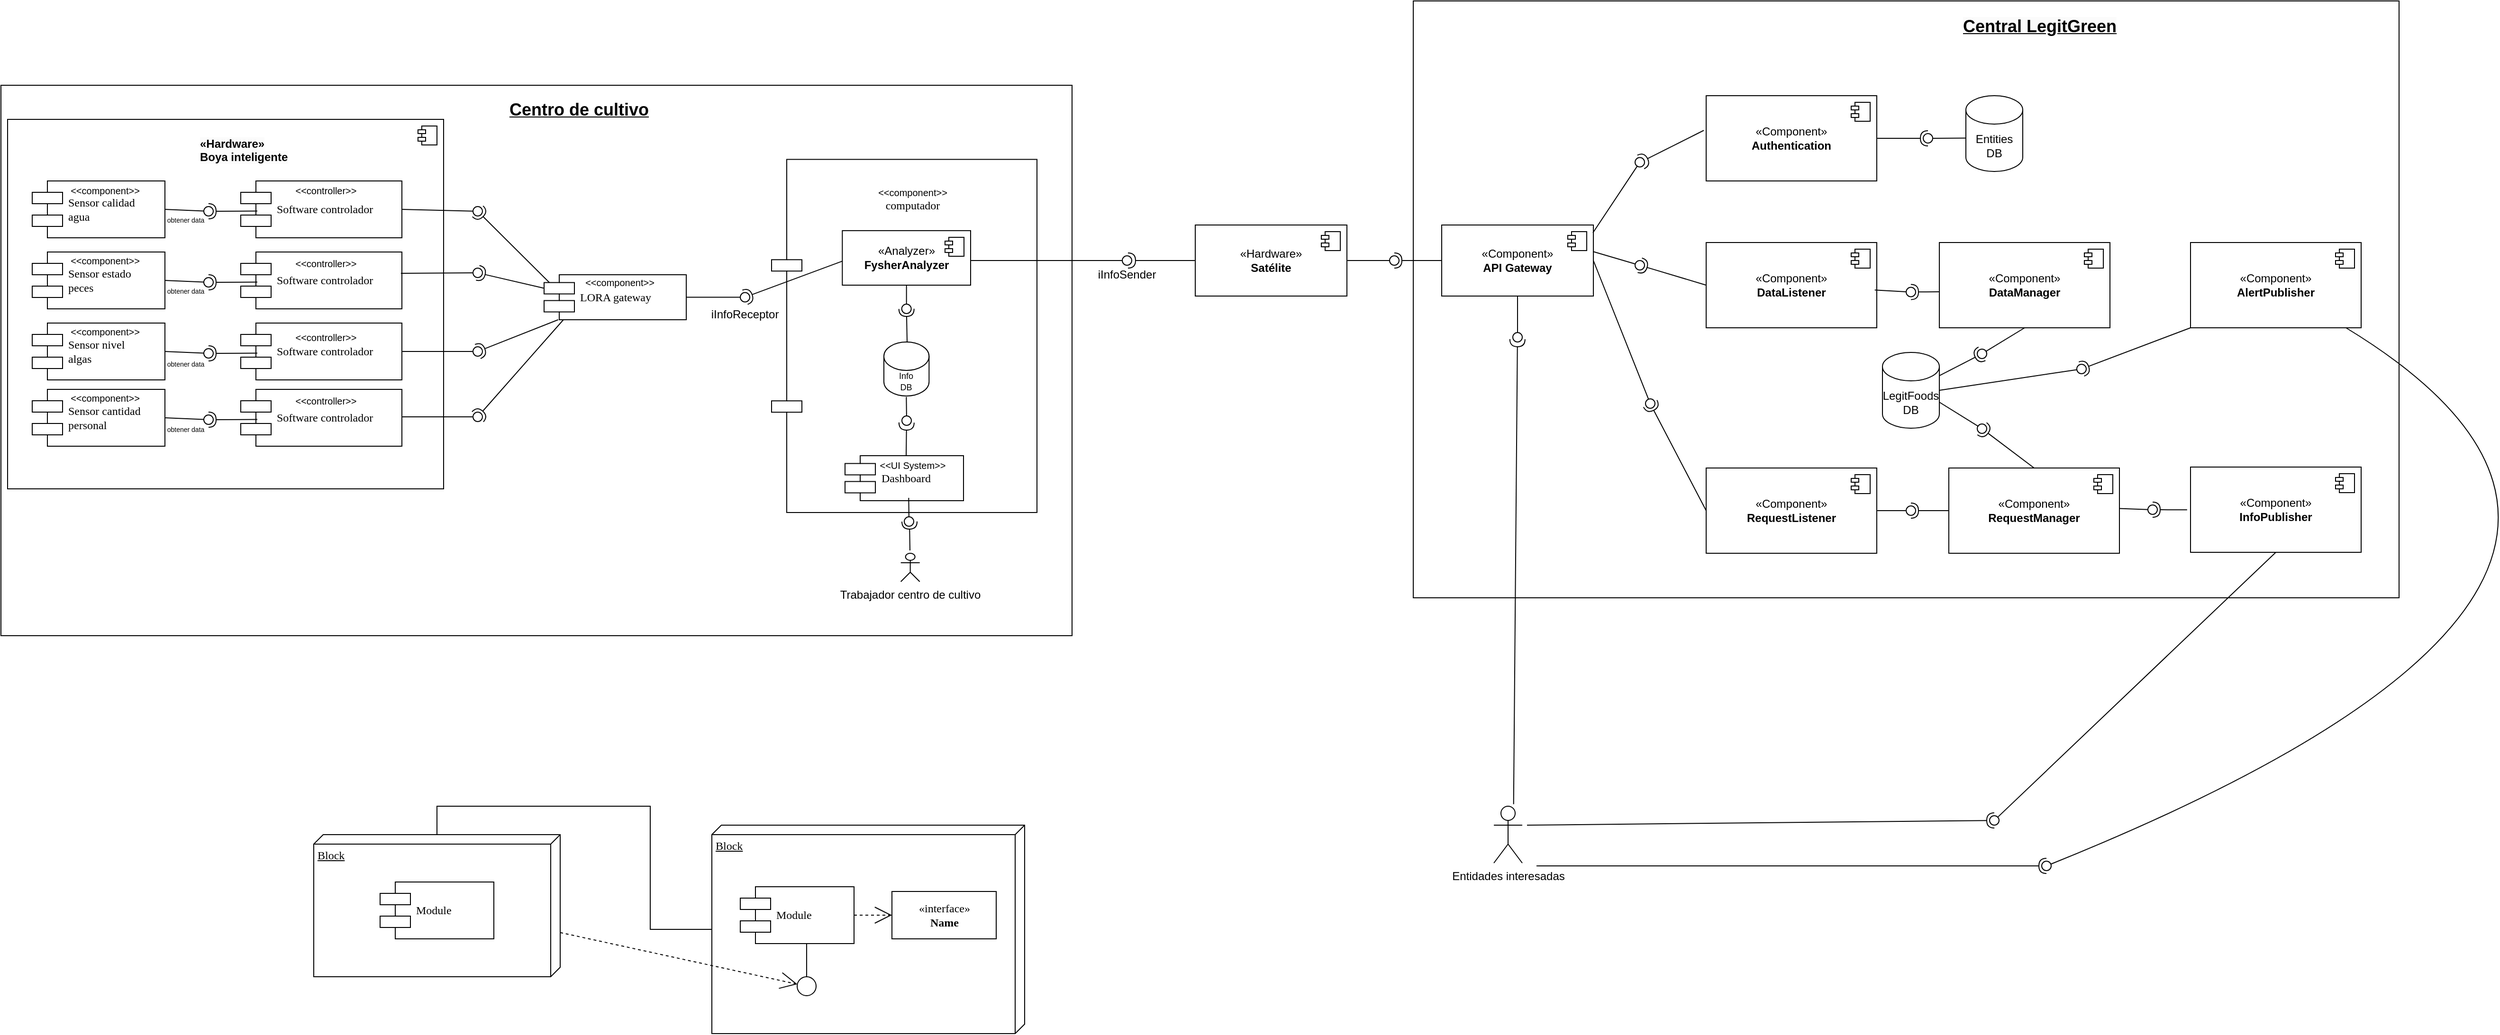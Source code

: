 <mxfile version="24.3.1" type="github">
  <diagram name="Page-1" id="5f0bae14-7c28-e335-631c-24af17079c00">
    <mxGraphModel dx="1467" dy="1643" grid="1" gridSize="10" guides="1" tooltips="1" connect="1" arrows="1" fold="1" page="1" pageScale="1" pageWidth="1100" pageHeight="850" background="none" math="0" shadow="0">
      <root>
        <mxCell id="0" />
        <mxCell id="1" parent="0" />
        <mxCell id="qqnhKsSnMTDeRwUh5UgO-137" value="" style="rounded=0;whiteSpace=wrap;html=1;fillColor=none;" vertex="1" parent="1">
          <mxGeometry x="1500" y="-90" width="1040" height="630" as="geometry" />
        </mxCell>
        <mxCell id="qqnhKsSnMTDeRwUh5UgO-116" value="" style="rounded=0;whiteSpace=wrap;html=1;fillColor=none;" vertex="1" parent="1">
          <mxGeometry x="10" y="-1" width="1130" height="581" as="geometry" />
        </mxCell>
        <mxCell id="qqnhKsSnMTDeRwUh5UgO-60" value="" style="shape=component;align=left;spacingLeft=36;rounded=0;shadow=0;comic=0;labelBackgroundColor=none;strokeWidth=1;fontFamily=Verdana;fontSize=12;html=1;movable=0;resizable=0;rotatable=0;deletable=0;editable=0;locked=1;connectable=0;" vertex="1" parent="1">
          <mxGeometry x="823" y="77.25" width="280" height="372.75" as="geometry" />
        </mxCell>
        <mxCell id="qqnhKsSnMTDeRwUh5UgO-30" value="&lt;p style=&quot;line-height: 100%;&quot;&gt;&lt;br&gt;&lt;/p&gt;" style="html=1;dropTarget=0;whiteSpace=wrap;fillColor=none;movable=1;resizable=1;rotatable=1;deletable=1;editable=1;locked=0;connectable=1;" vertex="1" parent="1">
          <mxGeometry x="17" y="35" width="460" height="390" as="geometry" />
        </mxCell>
        <mxCell id="qqnhKsSnMTDeRwUh5UgO-31" value="" style="shape=module;jettyWidth=8;jettyHeight=4;" vertex="1" parent="qqnhKsSnMTDeRwUh5UgO-30">
          <mxGeometry x="1" width="20" height="20" relative="1" as="geometry">
            <mxPoint x="-27" y="7" as="offset" />
          </mxGeometry>
        </mxCell>
        <mxCell id="39150e848f15840c-2" value="Block" style="verticalAlign=top;align=left;spacingTop=8;spacingLeft=2;spacingRight=12;shape=cube;size=10;direction=south;fontStyle=4;html=1;rounded=0;shadow=0;comic=0;labelBackgroundColor=none;strokeWidth=1;fontFamily=Verdana;fontSize=12" parent="1" vertex="1">
          <mxGeometry x="760" y="780" width="330" height="220" as="geometry" />
        </mxCell>
        <mxCell id="39150e848f15840c-3" value="Block" style="verticalAlign=top;align=left;spacingTop=8;spacingLeft=2;spacingRight=12;shape=cube;size=10;direction=south;fontStyle=4;html=1;rounded=0;shadow=0;comic=0;labelBackgroundColor=none;strokeWidth=1;fontFamily=Verdana;fontSize=12" parent="1" vertex="1">
          <mxGeometry x="340" y="790" width="260" height="150" as="geometry" />
        </mxCell>
        <mxCell id="39150e848f15840c-5" value="Sensor&amp;nbsp;&lt;span style=&quot;background-color: initial;&quot;&gt;calidad&lt;/span&gt;&lt;div&gt;agua&lt;/div&gt;" style="shape=component;align=left;spacingLeft=36;rounded=0;shadow=0;comic=0;labelBackgroundColor=none;strokeWidth=1;fontFamily=Verdana;fontSize=12;html=1;" parent="1" vertex="1">
          <mxGeometry x="43" y="100" width="140" height="60" as="geometry" />
        </mxCell>
        <mxCell id="39150e848f15840c-7" value="Module" style="shape=component;align=left;spacingLeft=36;rounded=0;shadow=0;comic=0;labelBackgroundColor=none;strokeWidth=1;fontFamily=Verdana;fontSize=12;html=1;" parent="1" vertex="1">
          <mxGeometry x="790" y="845" width="120" height="60" as="geometry" />
        </mxCell>
        <mxCell id="39150e848f15840c-8" value="&amp;laquo;interface&amp;raquo;&lt;br&gt;&lt;b&gt;Name&lt;/b&gt;" style="html=1;rounded=0;shadow=0;comic=0;labelBackgroundColor=none;strokeWidth=1;fontFamily=Verdana;fontSize=12;align=center;" parent="1" vertex="1">
          <mxGeometry x="950" y="850" width="110" height="50" as="geometry" />
        </mxCell>
        <mxCell id="39150e848f15840c-9" value="" style="ellipse;whiteSpace=wrap;html=1;rounded=0;shadow=0;comic=0;labelBackgroundColor=none;strokeWidth=1;fontFamily=Verdana;fontSize=12;align=center;" parent="1" vertex="1">
          <mxGeometry x="850" y="940" width="20" height="20" as="geometry" />
        </mxCell>
        <mxCell id="39150e848f15840c-10" value="Module" style="shape=component;align=left;spacingLeft=36;rounded=0;shadow=0;comic=0;labelBackgroundColor=none;strokeWidth=1;fontFamily=Verdana;fontSize=12;html=1;" parent="1" vertex="1">
          <mxGeometry x="410" y="840" width="120" height="60" as="geometry" />
        </mxCell>
        <mxCell id="39150e848f15840c-12" style="edgeStyle=none;rounded=0;html=1;dashed=1;labelBackgroundColor=none;startArrow=none;startFill=0;startSize=8;endArrow=open;endFill=0;endSize=16;fontFamily=Verdana;fontSize=12;" parent="1" source="39150e848f15840c-3" target="39150e848f15840c-9" edge="1">
          <mxGeometry relative="1" as="geometry" />
        </mxCell>
        <mxCell id="39150e848f15840c-13" style="edgeStyle=elbowEdgeStyle;rounded=0;html=1;labelBackgroundColor=none;startArrow=none;startFill=0;startSize=8;endArrow=none;endFill=0;endSize=16;fontFamily=Verdana;fontSize=12;" parent="1" source="39150e848f15840c-9" target="39150e848f15840c-7" edge="1">
          <mxGeometry relative="1" as="geometry" />
        </mxCell>
        <mxCell id="39150e848f15840c-16" style="edgeStyle=orthogonalEdgeStyle;rounded=0;html=1;dashed=1;labelBackgroundColor=none;startArrow=none;startFill=0;startSize=8;endArrow=open;endFill=0;endSize=16;fontFamily=Verdana;fontSize=12;" parent="1" source="39150e848f15840c-7" target="39150e848f15840c-8" edge="1">
          <mxGeometry relative="1" as="geometry" />
        </mxCell>
        <mxCell id="39150e848f15840c-17" style="edgeStyle=orthogonalEdgeStyle;rounded=0;html=1;labelBackgroundColor=none;startArrow=none;startFill=0;startSize=8;endArrow=none;endFill=0;endSize=16;fontFamily=Verdana;fontSize=12;" parent="1" source="39150e848f15840c-3" target="39150e848f15840c-2" edge="1">
          <mxGeometry relative="1" as="geometry">
            <Array as="points">
              <mxPoint x="470" y="760" />
              <mxPoint x="695" y="760" />
              <mxPoint x="695" y="890" />
            </Array>
          </mxGeometry>
        </mxCell>
        <mxCell id="qqnhKsSnMTDeRwUh5UgO-1" value="Software controlador" style="shape=component;align=left;spacingLeft=36;rounded=0;shadow=0;comic=0;labelBackgroundColor=none;strokeWidth=1;fontFamily=Verdana;fontSize=12;html=1;" vertex="1" parent="1">
          <mxGeometry x="263" y="100" width="170" height="60" as="geometry" />
        </mxCell>
        <mxCell id="qqnhKsSnMTDeRwUh5UgO-2" value="" style="rounded=0;orthogonalLoop=1;jettySize=auto;html=1;endArrow=halfCircle;endFill=0;endSize=6;strokeWidth=1;sketch=0;fontSize=12;curved=1;exitX=0.103;exitY=0.53;exitDx=0;exitDy=0;exitPerimeter=0;" edge="1" target="qqnhKsSnMTDeRwUh5UgO-4" parent="1" source="qqnhKsSnMTDeRwUh5UgO-1">
          <mxGeometry relative="1" as="geometry">
            <mxPoint x="249" y="132" as="sourcePoint" />
          </mxGeometry>
        </mxCell>
        <mxCell id="qqnhKsSnMTDeRwUh5UgO-3" value="" style="rounded=0;orthogonalLoop=1;jettySize=auto;html=1;endArrow=oval;endFill=0;sketch=0;sourcePerimeterSpacing=0;targetPerimeterSpacing=0;endSize=10;fontSize=12;curved=1;exitX=1;exitY=0.5;exitDx=0;exitDy=0;" edge="1" target="qqnhKsSnMTDeRwUh5UgO-4" parent="1" source="39150e848f15840c-5">
          <mxGeometry relative="1" as="geometry">
            <mxPoint x="209" y="132" as="sourcePoint" />
          </mxGeometry>
        </mxCell>
        <mxCell id="qqnhKsSnMTDeRwUh5UgO-4" value="" style="ellipse;whiteSpace=wrap;html=1;align=center;aspect=fixed;fillColor=none;strokeColor=none;resizable=0;perimeter=centerPerimeter;rotatable=0;allowArrows=0;points=[];outlineConnect=1;" vertex="1" parent="1">
          <mxGeometry x="224" y="127" width="10" height="10" as="geometry" />
        </mxCell>
        <mxCell id="qqnhKsSnMTDeRwUh5UgO-6" value="Sensor&amp;nbsp;&lt;span style=&quot;background-color: initial;&quot;&gt;estado&lt;/span&gt;&lt;div&gt;peces&lt;/div&gt;" style="shape=component;align=left;spacingLeft=36;rounded=0;shadow=0;comic=0;labelBackgroundColor=none;strokeWidth=1;fontFamily=Verdana;fontSize=12;html=1;" vertex="1" parent="1">
          <mxGeometry x="43" y="175" width="140" height="60" as="geometry" />
        </mxCell>
        <mxCell id="qqnhKsSnMTDeRwUh5UgO-7" value="Software controlador" style="shape=component;align=left;spacingLeft=36;rounded=0;shadow=0;comic=0;labelBackgroundColor=none;strokeWidth=1;fontFamily=Verdana;fontSize=12;html=1;" vertex="1" parent="1">
          <mxGeometry x="263" y="175" width="170" height="60" as="geometry" />
        </mxCell>
        <mxCell id="qqnhKsSnMTDeRwUh5UgO-8" value="" style="rounded=0;orthogonalLoop=1;jettySize=auto;html=1;endArrow=halfCircle;endFill=0;endSize=6;strokeWidth=1;sketch=0;fontSize=12;curved=1;exitX=0.103;exitY=0.53;exitDx=0;exitDy=0;exitPerimeter=0;" edge="1" parent="1" source="qqnhKsSnMTDeRwUh5UgO-7" target="qqnhKsSnMTDeRwUh5UgO-10">
          <mxGeometry relative="1" as="geometry">
            <mxPoint x="249" y="207" as="sourcePoint" />
          </mxGeometry>
        </mxCell>
        <mxCell id="qqnhKsSnMTDeRwUh5UgO-9" value="" style="rounded=0;orthogonalLoop=1;jettySize=auto;html=1;endArrow=oval;endFill=0;sketch=0;sourcePerimeterSpacing=0;targetPerimeterSpacing=0;endSize=10;fontSize=12;curved=1;exitX=1;exitY=0.5;exitDx=0;exitDy=0;" edge="1" parent="1" source="qqnhKsSnMTDeRwUh5UgO-6" target="qqnhKsSnMTDeRwUh5UgO-10">
          <mxGeometry relative="1" as="geometry">
            <mxPoint x="209" y="207" as="sourcePoint" />
          </mxGeometry>
        </mxCell>
        <mxCell id="qqnhKsSnMTDeRwUh5UgO-10" value="" style="ellipse;whiteSpace=wrap;html=1;align=center;aspect=fixed;fillColor=none;strokeColor=none;resizable=0;perimeter=centerPerimeter;rotatable=0;allowArrows=0;points=[];outlineConnect=1;" vertex="1" parent="1">
          <mxGeometry x="224" y="202" width="10" height="10" as="geometry" />
        </mxCell>
        <mxCell id="qqnhKsSnMTDeRwUh5UgO-11" value="Sensor&amp;nbsp;&lt;span style=&quot;background-color: initial;&quot;&gt;nivel&lt;/span&gt;&lt;div&gt;algas&lt;/div&gt;" style="shape=component;align=left;spacingLeft=36;rounded=0;shadow=0;comic=0;labelBackgroundColor=none;strokeWidth=1;fontFamily=Verdana;fontSize=12;html=1;" vertex="1" parent="1">
          <mxGeometry x="43" y="250" width="140" height="60" as="geometry" />
        </mxCell>
        <mxCell id="qqnhKsSnMTDeRwUh5UgO-12" value="Software controlador" style="shape=component;align=left;spacingLeft=36;rounded=0;shadow=0;comic=0;labelBackgroundColor=none;strokeWidth=1;fontFamily=Verdana;fontSize=12;html=1;" vertex="1" parent="1">
          <mxGeometry x="263" y="250" width="170" height="60" as="geometry" />
        </mxCell>
        <mxCell id="qqnhKsSnMTDeRwUh5UgO-13" value="" style="rounded=0;orthogonalLoop=1;jettySize=auto;html=1;endArrow=halfCircle;endFill=0;endSize=6;strokeWidth=1;sketch=0;fontSize=12;curved=1;exitX=0.103;exitY=0.53;exitDx=0;exitDy=0;exitPerimeter=0;" edge="1" parent="1" source="qqnhKsSnMTDeRwUh5UgO-12" target="qqnhKsSnMTDeRwUh5UgO-15">
          <mxGeometry relative="1" as="geometry">
            <mxPoint x="249" y="282" as="sourcePoint" />
          </mxGeometry>
        </mxCell>
        <mxCell id="qqnhKsSnMTDeRwUh5UgO-14" value="" style="rounded=0;orthogonalLoop=1;jettySize=auto;html=1;endArrow=oval;endFill=0;sketch=0;sourcePerimeterSpacing=0;targetPerimeterSpacing=0;endSize=10;fontSize=12;curved=1;exitX=1;exitY=0.5;exitDx=0;exitDy=0;" edge="1" parent="1" source="qqnhKsSnMTDeRwUh5UgO-11" target="qqnhKsSnMTDeRwUh5UgO-15">
          <mxGeometry relative="1" as="geometry">
            <mxPoint x="209" y="282" as="sourcePoint" />
          </mxGeometry>
        </mxCell>
        <mxCell id="qqnhKsSnMTDeRwUh5UgO-15" value="" style="ellipse;whiteSpace=wrap;html=1;align=center;aspect=fixed;fillColor=none;strokeColor=none;resizable=0;perimeter=centerPerimeter;rotatable=0;allowArrows=0;points=[];outlineConnect=1;" vertex="1" parent="1">
          <mxGeometry x="224" y="277" width="10" height="10" as="geometry" />
        </mxCell>
        <mxCell id="qqnhKsSnMTDeRwUh5UgO-16" value="Sensor&amp;nbsp;&lt;span style=&quot;background-color: initial;&quot;&gt;cantidad&lt;/span&gt;&lt;div&gt;personal&lt;/div&gt;" style="shape=component;align=left;spacingLeft=36;rounded=0;shadow=0;comic=0;labelBackgroundColor=none;strokeWidth=1;fontFamily=Verdana;fontSize=12;html=1;" vertex="1" parent="1">
          <mxGeometry x="43" y="320" width="140" height="60" as="geometry" />
        </mxCell>
        <mxCell id="qqnhKsSnMTDeRwUh5UgO-17" value="Software controlador" style="shape=component;align=left;spacingLeft=36;rounded=0;shadow=0;comic=0;labelBackgroundColor=none;strokeWidth=1;fontFamily=Verdana;fontSize=12;html=1;" vertex="1" parent="1">
          <mxGeometry x="263" y="320" width="170" height="60" as="geometry" />
        </mxCell>
        <mxCell id="qqnhKsSnMTDeRwUh5UgO-18" value="" style="rounded=0;orthogonalLoop=1;jettySize=auto;html=1;endArrow=halfCircle;endFill=0;endSize=6;strokeWidth=1;sketch=0;fontSize=12;curved=1;exitX=0.103;exitY=0.53;exitDx=0;exitDy=0;exitPerimeter=0;" edge="1" parent="1" source="qqnhKsSnMTDeRwUh5UgO-17" target="qqnhKsSnMTDeRwUh5UgO-20">
          <mxGeometry relative="1" as="geometry">
            <mxPoint x="249" y="352" as="sourcePoint" />
          </mxGeometry>
        </mxCell>
        <mxCell id="qqnhKsSnMTDeRwUh5UgO-19" value="" style="rounded=0;orthogonalLoop=1;jettySize=auto;html=1;endArrow=oval;endFill=0;sketch=0;sourcePerimeterSpacing=0;targetPerimeterSpacing=0;endSize=10;fontSize=12;curved=1;exitX=1;exitY=0.5;exitDx=0;exitDy=0;" edge="1" parent="1" source="qqnhKsSnMTDeRwUh5UgO-16" target="qqnhKsSnMTDeRwUh5UgO-20">
          <mxGeometry relative="1" as="geometry">
            <mxPoint x="209" y="352" as="sourcePoint" />
          </mxGeometry>
        </mxCell>
        <mxCell id="qqnhKsSnMTDeRwUh5UgO-20" value="" style="ellipse;whiteSpace=wrap;html=1;align=center;aspect=fixed;fillColor=none;strokeColor=none;resizable=0;perimeter=centerPerimeter;rotatable=0;allowArrows=0;points=[];outlineConnect=1;" vertex="1" parent="1">
          <mxGeometry x="224" y="347" width="10" height="10" as="geometry" />
        </mxCell>
        <mxCell id="qqnhKsSnMTDeRwUh5UgO-22" value="obtener data" style="text;strokeColor=none;fillColor=none;html=1;align=center;verticalAlign=middle;whiteSpace=wrap;rounded=0;fontSize=7;" vertex="1" parent="1">
          <mxGeometry x="150" y="137" width="110" height="10" as="geometry" />
        </mxCell>
        <mxCell id="qqnhKsSnMTDeRwUh5UgO-23" value="obtener data" style="text;strokeColor=none;fillColor=none;html=1;align=center;verticalAlign=middle;whiteSpace=wrap;rounded=0;fontSize=7;" vertex="1" parent="1">
          <mxGeometry x="150" y="212" width="110" height="10" as="geometry" />
        </mxCell>
        <mxCell id="qqnhKsSnMTDeRwUh5UgO-24" value="obtener data" style="text;strokeColor=none;fillColor=none;html=1;align=center;verticalAlign=middle;whiteSpace=wrap;rounded=0;fontSize=7;" vertex="1" parent="1">
          <mxGeometry x="150" y="289" width="110" height="10" as="geometry" />
        </mxCell>
        <mxCell id="qqnhKsSnMTDeRwUh5UgO-25" value="obtener data" style="text;strokeColor=none;fillColor=none;html=1;align=center;verticalAlign=middle;whiteSpace=wrap;rounded=0;fontSize=7;" vertex="1" parent="1">
          <mxGeometry x="150" y="358" width="110" height="10" as="geometry" />
        </mxCell>
        <mxCell id="qqnhKsSnMTDeRwUh5UgO-27" value="&amp;lt;&amp;lt;component&amp;gt;&amp;gt;" style="text;strokeColor=none;fillColor=none;html=1;align=center;verticalAlign=middle;whiteSpace=wrap;rounded=0;fontSize=10;" vertex="1" parent="1">
          <mxGeometry x="90" y="95" width="60" height="30" as="geometry" />
        </mxCell>
        <mxCell id="qqnhKsSnMTDeRwUh5UgO-32" value="&lt;b&gt;&lt;span style=&quot;color: rgb(0, 0, 0); font-family: Helvetica; font-size: 12px; font-style: normal; font-variant-ligatures: normal; font-variant-caps: normal; letter-spacing: normal; orphans: 2; text-align: center; text-indent: 0px; text-transform: none; widows: 2; word-spacing: 0px; -webkit-text-stroke-width: 0px; white-space: normal; background-color: rgb(251, 251, 251); text-decoration-thickness: initial; text-decoration-style: initial; text-decoration-color: initial; float: none; display: inline !important;&quot;&gt;«Hardware»&lt;/span&gt;&lt;br style=&quot;border-color: var(--border-color); color: rgb(0, 0, 0); font-family: Helvetica; font-size: 12px; font-style: normal; font-variant-ligatures: normal; font-variant-caps: normal; letter-spacing: normal; orphans: 2; text-align: center; text-indent: 0px; text-transform: none; widows: 2; word-spacing: 0px; -webkit-text-stroke-width: 0px; white-space: normal; background-color: rgb(251, 251, 251); text-decoration-thickness: initial; text-decoration-style: initial; text-decoration-color: initial;&quot;&gt;&lt;span style=&quot;color: rgb(0, 0, 0); font-family: Helvetica; font-size: 12px; font-style: normal; font-variant-ligatures: normal; font-variant-caps: normal; letter-spacing: normal; orphans: 2; text-align: center; text-indent: 0px; text-transform: none; widows: 2; word-spacing: 0px; -webkit-text-stroke-width: 0px; white-space: normal; background-color: rgb(251, 251, 251); text-decoration-thickness: initial; text-decoration-style: initial; text-decoration-color: initial; float: none; display: inline !important;&quot;&gt;Boya inteligente&lt;/span&gt;&lt;/b&gt;" style="text;whiteSpace=wrap;html=1;" vertex="1" parent="1">
          <mxGeometry x="218" y="47" width="165" height="50" as="geometry" />
        </mxCell>
        <mxCell id="qqnhKsSnMTDeRwUh5UgO-33" value="&amp;lt;&amp;lt;component&amp;gt;&amp;gt;" style="text;strokeColor=none;fillColor=none;html=1;align=center;verticalAlign=middle;whiteSpace=wrap;rounded=0;fontSize=10;" vertex="1" parent="1">
          <mxGeometry x="90" y="169" width="60" height="30" as="geometry" />
        </mxCell>
        <mxCell id="qqnhKsSnMTDeRwUh5UgO-34" value="&amp;lt;&amp;lt;component&amp;gt;&amp;gt;" style="text;strokeColor=none;fillColor=none;html=1;align=center;verticalAlign=middle;whiteSpace=wrap;rounded=0;fontSize=10;" vertex="1" parent="1">
          <mxGeometry x="90" y="244" width="60" height="30" as="geometry" />
        </mxCell>
        <mxCell id="qqnhKsSnMTDeRwUh5UgO-35" value="&amp;lt;&amp;lt;component&amp;gt;&amp;gt;" style="text;strokeColor=none;fillColor=none;html=1;align=center;verticalAlign=middle;whiteSpace=wrap;rounded=0;fontSize=10;" vertex="1" parent="1">
          <mxGeometry x="90" y="314" width="60" height="30" as="geometry" />
        </mxCell>
        <mxCell id="qqnhKsSnMTDeRwUh5UgO-36" value="&amp;lt;&amp;lt;controller&amp;gt;&amp;gt;" style="text;strokeColor=none;fillColor=none;html=1;align=center;verticalAlign=middle;whiteSpace=wrap;rounded=0;fontSize=10;" vertex="1" parent="1">
          <mxGeometry x="323" y="95" width="60" height="30" as="geometry" />
        </mxCell>
        <mxCell id="qqnhKsSnMTDeRwUh5UgO-37" value="&amp;lt;&amp;lt;controller&amp;gt;&amp;gt;" style="text;strokeColor=none;fillColor=none;html=1;align=center;verticalAlign=middle;whiteSpace=wrap;rounded=0;fontSize=10;" vertex="1" parent="1">
          <mxGeometry x="323" y="172" width="60" height="30" as="geometry" />
        </mxCell>
        <mxCell id="qqnhKsSnMTDeRwUh5UgO-38" value="&amp;lt;&amp;lt;controller&amp;gt;&amp;gt;" style="text;strokeColor=none;fillColor=none;html=1;align=center;verticalAlign=middle;whiteSpace=wrap;rounded=0;fontSize=10;" vertex="1" parent="1">
          <mxGeometry x="323" y="250" width="60" height="30" as="geometry" />
        </mxCell>
        <mxCell id="qqnhKsSnMTDeRwUh5UgO-39" value="&amp;lt;&amp;lt;controller&amp;gt;&amp;gt;" style="text;strokeColor=none;fillColor=none;html=1;align=center;verticalAlign=middle;whiteSpace=wrap;rounded=0;fontSize=10;" vertex="1" parent="1">
          <mxGeometry x="323" y="317" width="60" height="30" as="geometry" />
        </mxCell>
        <mxCell id="qqnhKsSnMTDeRwUh5UgO-45" value="" style="rounded=0;orthogonalLoop=1;jettySize=auto;html=1;endArrow=halfCircle;endFill=0;endSize=6;strokeWidth=1;sketch=0;fontSize=12;curved=1;exitX=0.115;exitY=0.419;exitDx=0;exitDy=0;exitPerimeter=0;" edge="1" target="qqnhKsSnMTDeRwUh5UgO-47" parent="1" source="qqnhKsSnMTDeRwUh5UgO-40">
          <mxGeometry relative="1" as="geometry">
            <mxPoint x="533" y="132" as="sourcePoint" />
          </mxGeometry>
        </mxCell>
        <mxCell id="qqnhKsSnMTDeRwUh5UgO-46" value="" style="rounded=0;orthogonalLoop=1;jettySize=auto;html=1;endArrow=oval;endFill=0;sketch=0;sourcePerimeterSpacing=0;targetPerimeterSpacing=0;endSize=10;fontSize=12;curved=1;exitX=1;exitY=0.5;exitDx=0;exitDy=0;" edge="1" target="qqnhKsSnMTDeRwUh5UgO-47" parent="1" source="qqnhKsSnMTDeRwUh5UgO-1">
          <mxGeometry relative="1" as="geometry">
            <mxPoint x="493" y="132" as="sourcePoint" />
          </mxGeometry>
        </mxCell>
        <mxCell id="qqnhKsSnMTDeRwUh5UgO-47" value="" style="ellipse;whiteSpace=wrap;html=1;align=center;aspect=fixed;fillColor=none;strokeColor=none;resizable=0;perimeter=centerPerimeter;rotatable=0;allowArrows=0;points=[];outlineConnect=1;" vertex="1" parent="1">
          <mxGeometry x="508" y="127" width="10" height="10" as="geometry" />
        </mxCell>
        <mxCell id="qqnhKsSnMTDeRwUh5UgO-48" value="" style="group" vertex="1" connectable="0" parent="1">
          <mxGeometry x="583" y="192" width="150" height="54.5" as="geometry" />
        </mxCell>
        <mxCell id="qqnhKsSnMTDeRwUh5UgO-40" value="LORA gateway" style="shape=component;align=left;spacingLeft=36;rounded=0;shadow=0;comic=0;labelBackgroundColor=none;strokeWidth=1;fontFamily=Verdana;fontSize=12;html=1;" vertex="1" parent="qqnhKsSnMTDeRwUh5UgO-48">
          <mxGeometry y="7" width="150" height="47.5" as="geometry" />
        </mxCell>
        <mxCell id="qqnhKsSnMTDeRwUh5UgO-41" value="&amp;lt;&amp;lt;component&amp;gt;&amp;gt;" style="text;strokeColor=none;fillColor=none;html=1;align=center;verticalAlign=middle;whiteSpace=wrap;rounded=0;fontSize=10;" vertex="1" parent="qqnhKsSnMTDeRwUh5UgO-48">
          <mxGeometry x="50" width="60" height="30" as="geometry" />
        </mxCell>
        <mxCell id="qqnhKsSnMTDeRwUh5UgO-49" value="" style="rounded=0;orthogonalLoop=1;jettySize=auto;html=1;endArrow=halfCircle;endFill=0;endSize=6;strokeWidth=1;sketch=0;fontSize=12;curved=1;exitX=0;exitY=0.3;exitDx=0;exitDy=0;" edge="1" target="qqnhKsSnMTDeRwUh5UgO-51" parent="1" source="qqnhKsSnMTDeRwUh5UgO-40">
          <mxGeometry relative="1" as="geometry">
            <mxPoint x="583" y="220" as="sourcePoint" />
          </mxGeometry>
        </mxCell>
        <mxCell id="qqnhKsSnMTDeRwUh5UgO-50" value="" style="rounded=0;orthogonalLoop=1;jettySize=auto;html=1;endArrow=oval;endFill=0;sketch=0;sourcePerimeterSpacing=0;targetPerimeterSpacing=0;endSize=10;fontSize=12;curved=1;exitX=0.994;exitY=0.376;exitDx=0;exitDy=0;exitPerimeter=0;" edge="1" target="qqnhKsSnMTDeRwUh5UgO-51" parent="1" source="qqnhKsSnMTDeRwUh5UgO-7">
          <mxGeometry relative="1" as="geometry">
            <mxPoint x="493" y="197" as="sourcePoint" />
          </mxGeometry>
        </mxCell>
        <mxCell id="qqnhKsSnMTDeRwUh5UgO-51" value="" style="ellipse;whiteSpace=wrap;html=1;align=center;aspect=fixed;fillColor=none;strokeColor=none;resizable=0;perimeter=centerPerimeter;rotatable=0;allowArrows=0;points=[];outlineConnect=1;" vertex="1" parent="1">
          <mxGeometry x="508" y="192" width="10" height="10" as="geometry" />
        </mxCell>
        <mxCell id="qqnhKsSnMTDeRwUh5UgO-52" value="" style="rounded=0;orthogonalLoop=1;jettySize=auto;html=1;endArrow=halfCircle;endFill=0;endSize=6;strokeWidth=1;sketch=0;fontSize=12;curved=1;" edge="1" target="qqnhKsSnMTDeRwUh5UgO-54" parent="1" source="qqnhKsSnMTDeRwUh5UgO-40">
          <mxGeometry relative="1" as="geometry">
            <mxPoint x="533" y="280" as="sourcePoint" />
          </mxGeometry>
        </mxCell>
        <mxCell id="qqnhKsSnMTDeRwUh5UgO-53" value="" style="rounded=0;orthogonalLoop=1;jettySize=auto;html=1;endArrow=oval;endFill=0;sketch=0;sourcePerimeterSpacing=0;targetPerimeterSpacing=0;endSize=10;fontSize=12;curved=1;exitX=1;exitY=0.5;exitDx=0;exitDy=0;" edge="1" target="qqnhKsSnMTDeRwUh5UgO-54" parent="1" source="qqnhKsSnMTDeRwUh5UgO-12">
          <mxGeometry relative="1" as="geometry">
            <mxPoint x="493" y="280" as="sourcePoint" />
          </mxGeometry>
        </mxCell>
        <mxCell id="qqnhKsSnMTDeRwUh5UgO-54" value="" style="ellipse;whiteSpace=wrap;html=1;align=center;aspect=fixed;fillColor=none;strokeColor=none;resizable=0;perimeter=centerPerimeter;rotatable=0;allowArrows=0;points=[];outlineConnect=1;" vertex="1" parent="1">
          <mxGeometry x="508" y="275" width="10" height="10" as="geometry" />
        </mxCell>
        <mxCell id="qqnhKsSnMTDeRwUh5UgO-55" value="" style="rounded=0;orthogonalLoop=1;jettySize=auto;html=1;endArrow=halfCircle;endFill=0;endSize=6;strokeWidth=1;sketch=0;fontSize=12;curved=1;exitX=0.136;exitY=1;exitDx=0;exitDy=0;exitPerimeter=0;" edge="1" target="qqnhKsSnMTDeRwUh5UgO-57" parent="1" source="qqnhKsSnMTDeRwUh5UgO-40">
          <mxGeometry relative="1" as="geometry">
            <mxPoint x="603" y="250" as="sourcePoint" />
          </mxGeometry>
        </mxCell>
        <mxCell id="qqnhKsSnMTDeRwUh5UgO-56" value="" style="rounded=0;orthogonalLoop=1;jettySize=auto;html=1;endArrow=oval;endFill=0;sketch=0;sourcePerimeterSpacing=0;targetPerimeterSpacing=0;endSize=10;fontSize=12;curved=1;" edge="1" target="qqnhKsSnMTDeRwUh5UgO-57" parent="1">
          <mxGeometry relative="1" as="geometry">
            <mxPoint x="433" y="349" as="sourcePoint" />
          </mxGeometry>
        </mxCell>
        <mxCell id="qqnhKsSnMTDeRwUh5UgO-57" value="" style="ellipse;whiteSpace=wrap;html=1;align=center;aspect=fixed;fillColor=none;strokeColor=none;resizable=0;perimeter=centerPerimeter;rotatable=0;allowArrows=0;points=[];outlineConnect=1;" vertex="1" parent="1">
          <mxGeometry x="508" y="344" width="10" height="10" as="geometry" />
        </mxCell>
        <mxCell id="qqnhKsSnMTDeRwUh5UgO-80" value="" style="rounded=0;orthogonalLoop=1;jettySize=auto;html=1;endArrow=halfCircle;endFill=0;endSize=6;strokeWidth=1;sketch=0;fontSize=12;curved=1;exitX=0.002;exitY=0.558;exitDx=0;exitDy=0;exitPerimeter=0;" edge="1" target="qqnhKsSnMTDeRwUh5UgO-82" parent="1" source="qqnhKsSnMTDeRwUh5UgO-63">
          <mxGeometry relative="1" as="geometry">
            <mxPoint x="813" y="239" as="sourcePoint" />
          </mxGeometry>
        </mxCell>
        <mxCell id="qqnhKsSnMTDeRwUh5UgO-81" value="" style="rounded=0;orthogonalLoop=1;jettySize=auto;html=1;endArrow=oval;endFill=0;sketch=0;sourcePerimeterSpacing=0;targetPerimeterSpacing=0;endSize=10;fontSize=12;curved=1;" edge="1" target="qqnhKsSnMTDeRwUh5UgO-82" parent="1" source="qqnhKsSnMTDeRwUh5UgO-40">
          <mxGeometry relative="1" as="geometry">
            <mxPoint x="773" y="239" as="sourcePoint" />
          </mxGeometry>
        </mxCell>
        <mxCell id="qqnhKsSnMTDeRwUh5UgO-82" value="" style="ellipse;whiteSpace=wrap;html=1;align=center;aspect=fixed;fillColor=none;strokeColor=none;resizable=0;perimeter=centerPerimeter;rotatable=0;allowArrows=0;points=[];outlineConnect=1;" vertex="1" parent="1">
          <mxGeometry x="790" y="217.75" width="10" height="10" as="geometry" />
        </mxCell>
        <mxCell id="qqnhKsSnMTDeRwUh5UgO-83" value="iInfoReceptor" style="text;strokeColor=none;fillColor=none;html=1;align=center;verticalAlign=middle;whiteSpace=wrap;rounded=0;fontSize=12;" vertex="1" parent="1">
          <mxGeometry x="765" y="226" width="60" height="30" as="geometry" />
        </mxCell>
        <mxCell id="qqnhKsSnMTDeRwUh5UgO-87" value="iInfoSender" style="text;strokeColor=none;fillColor=none;html=1;align=center;verticalAlign=middle;whiteSpace=wrap;rounded=0;fontSize=12;" vertex="1" parent="1">
          <mxGeometry x="1168" y="184" width="60" height="30" as="geometry" />
        </mxCell>
        <mxCell id="qqnhKsSnMTDeRwUh5UgO-88" value="" style="rounded=0;orthogonalLoop=1;jettySize=auto;html=1;endArrow=halfCircle;endFill=0;endSize=6;strokeWidth=1;sketch=0;fontSize=12;curved=1;entryX=-0.048;entryY=0.683;entryDx=0;entryDy=0;entryPerimeter=0;exitX=0;exitY=0.5;exitDx=0;exitDy=0;" edge="1" parent="1" source="qqnhKsSnMTDeRwUh5UgO-129">
          <mxGeometry relative="1" as="geometry">
            <mxPoint x="1366" y="184" as="sourcePoint" />
            <mxPoint x="1199.0" y="183.995" as="targetPoint" />
          </mxGeometry>
        </mxCell>
        <mxCell id="qqnhKsSnMTDeRwUh5UgO-89" value="" style="rounded=0;orthogonalLoop=1;jettySize=auto;html=1;endArrow=oval;endFill=0;sketch=0;sourcePerimeterSpacing=0;targetPerimeterSpacing=0;endSize=10;fontSize=12;curved=1;entryX=0.5;entryY=0;entryDx=0;entryDy=0;" edge="1" target="qqnhKsSnMTDeRwUh5UgO-87" parent="1">
          <mxGeometry relative="1" as="geometry">
            <mxPoint x="1033" y="184" as="sourcePoint" />
            <mxPoint x="1122" y="184.5" as="targetPoint" />
          </mxGeometry>
        </mxCell>
        <mxCell id="qqnhKsSnMTDeRwUh5UgO-90" value="" style="ellipse;whiteSpace=wrap;html=1;align=center;aspect=fixed;fillColor=none;strokeColor=none;resizable=0;perimeter=centerPerimeter;rotatable=0;allowArrows=0;points=[];outlineConnect=1;" vertex="1" parent="1">
          <mxGeometry x="1193" y="174" width="10" height="10" as="geometry" />
        </mxCell>
        <mxCell id="qqnhKsSnMTDeRwUh5UgO-95" value="" style="ellipse;whiteSpace=wrap;html=1;align=center;aspect=fixed;fillColor=none;strokeColor=none;resizable=0;perimeter=centerPerimeter;rotatable=0;allowArrows=0;points=[];outlineConnect=1;flipH=0;" vertex="1" parent="1">
          <mxGeometry x="773" y="340" width="10" height="10" as="geometry" />
        </mxCell>
        <mxCell id="qqnhKsSnMTDeRwUh5UgO-100" value="" style="rounded=0;orthogonalLoop=1;jettySize=auto;html=1;endArrow=halfCircle;endFill=0;endSize=6;strokeWidth=1;sketch=0;fontSize=12;curved=1;" edge="1" target="qqnhKsSnMTDeRwUh5UgO-102" parent="1">
          <mxGeometry relative="1" as="geometry">
            <mxPoint x="966" y="270" as="sourcePoint" />
          </mxGeometry>
        </mxCell>
        <mxCell id="qqnhKsSnMTDeRwUh5UgO-107" value="Trabajador centro de cultivo" style="shape=umlActor;verticalLabelPosition=bottom;verticalAlign=top;html=1;" vertex="1" parent="1">
          <mxGeometry x="959.33" y="493" width="20" height="30" as="geometry" />
        </mxCell>
        <mxCell id="qqnhKsSnMTDeRwUh5UgO-104" value="Dashboard" style="shape=component;align=left;spacingLeft=36;rounded=0;shadow=0;comic=0;labelBackgroundColor=none;strokeWidth=1;fontFamily=Verdana;fontSize=12;html=1;" vertex="1" parent="1">
          <mxGeometry x="900.5" y="390" width="125" height="47.5" as="geometry" />
        </mxCell>
        <mxCell id="qqnhKsSnMTDeRwUh5UgO-105" value="&amp;lt;&amp;lt;UI System&amp;gt;&amp;gt;" style="text;strokeColor=none;fillColor=none;html=1;align=center;verticalAlign=middle;whiteSpace=wrap;rounded=0;fontSize=10;movable=1;resizable=1;rotatable=1;deletable=1;editable=1;locked=0;connectable=1;" vertex="1" parent="1">
          <mxGeometry x="925.5" y="385" width="91.67" height="30" as="geometry" />
        </mxCell>
        <mxCell id="qqnhKsSnMTDeRwUh5UgO-108" value="" style="ellipse;whiteSpace=wrap;html=1;align=center;aspect=fixed;fillColor=none;strokeColor=none;resizable=0;perimeter=centerPerimeter;rotatable=0;allowArrows=0;points=[];outlineConnect=1;" vertex="1" parent="1">
          <mxGeometry x="960.5" y="348" width="10" height="10" as="geometry" />
        </mxCell>
        <mxCell id="qqnhKsSnMTDeRwUh5UgO-109" value="" style="rounded=0;orthogonalLoop=1;jettySize=auto;html=1;endArrow=oval;endFill=0;sketch=0;sourcePerimeterSpacing=0;targetPerimeterSpacing=0;endSize=10;fontSize=12;curved=1;exitX=0.5;exitY=1;exitDx=0;exitDy=0;entryX=0.95;entryY=0.2;entryDx=0;entryDy=0;entryPerimeter=0;" edge="1" parent="1" target="qqnhKsSnMTDeRwUh5UgO-108">
          <mxGeometry relative="1" as="geometry">
            <mxPoint x="965.17" y="328" as="sourcePoint" />
          </mxGeometry>
        </mxCell>
        <mxCell id="qqnhKsSnMTDeRwUh5UgO-110" value="" style="rounded=0;orthogonalLoop=1;jettySize=auto;html=1;endArrow=halfCircle;endFill=0;endSize=6;strokeWidth=1;sketch=0;fontSize=12;curved=1;" edge="1" parent="1">
          <mxGeometry relative="1" as="geometry">
            <mxPoint x="965" y="390" as="sourcePoint" />
            <mxPoint x="965.42" y="355" as="targetPoint" />
          </mxGeometry>
        </mxCell>
        <mxCell id="qqnhKsSnMTDeRwUh5UgO-111" value="" style="ellipse;whiteSpace=wrap;html=1;align=center;aspect=fixed;fillColor=none;strokeColor=none;resizable=0;perimeter=centerPerimeter;rotatable=0;allowArrows=0;points=[];outlineConnect=1;" vertex="1" parent="1">
          <mxGeometry x="963" y="454.5" width="10" height="10" as="geometry" />
        </mxCell>
        <mxCell id="qqnhKsSnMTDeRwUh5UgO-112" value="" style="rounded=0;orthogonalLoop=1;jettySize=auto;html=1;endArrow=oval;endFill=0;sketch=0;sourcePerimeterSpacing=0;targetPerimeterSpacing=0;endSize=10;fontSize=12;curved=1;exitX=0.5;exitY=1;exitDx=0;exitDy=0;" edge="1" parent="1" target="qqnhKsSnMTDeRwUh5UgO-111">
          <mxGeometry relative="1" as="geometry">
            <mxPoint x="967.67" y="434.5" as="sourcePoint" />
          </mxGeometry>
        </mxCell>
        <mxCell id="qqnhKsSnMTDeRwUh5UgO-113" value="" style="rounded=0;orthogonalLoop=1;jettySize=auto;html=1;endArrow=halfCircle;endFill=0;endSize=6;strokeWidth=1;sketch=0;fontSize=12;curved=1;" edge="1" parent="1">
          <mxGeometry relative="1" as="geometry">
            <mxPoint x="969" y="490" as="sourcePoint" />
            <mxPoint x="968.5" y="459.5" as="targetPoint" />
          </mxGeometry>
        </mxCell>
        <mxCell id="qqnhKsSnMTDeRwUh5UgO-61" value="&amp;lt;&amp;lt;component&amp;gt;&amp;gt;&lt;div&gt;&lt;span style=&quot;font-family: Verdana; font-size: 12px; text-align: left; text-wrap: nowrap;&quot;&gt;computador&lt;/span&gt;&lt;br&gt;&lt;/div&gt;" style="text;strokeColor=none;fillColor=none;html=1;align=center;verticalAlign=middle;whiteSpace=wrap;rounded=0;fontSize=10;" vertex="1" parent="1">
          <mxGeometry x="916.333" y="40" width="112" height="159.633" as="geometry" />
        </mxCell>
        <mxCell id="qqnhKsSnMTDeRwUh5UgO-63" value="«Analyzer»&lt;br&gt;&lt;b&gt;FysherAnalyzer&lt;/b&gt;" style="html=1;dropTarget=0;whiteSpace=wrap;" vertex="1" parent="1">
          <mxGeometry x="897.66" y="152.45" width="135.34" height="57.55" as="geometry" />
        </mxCell>
        <mxCell id="qqnhKsSnMTDeRwUh5UgO-64" value="" style="shape=module;jettyWidth=8;jettyHeight=4;" vertex="1" parent="qqnhKsSnMTDeRwUh5UgO-63">
          <mxGeometry x="1" width="20" height="20" relative="1" as="geometry">
            <mxPoint x="-27" y="7" as="offset" />
          </mxGeometry>
        </mxCell>
        <mxCell id="qqnhKsSnMTDeRwUh5UgO-92" value="&lt;font style=&quot;font-size: 9px;&quot;&gt;Info&lt;/font&gt;&lt;div&gt;&lt;font style=&quot;font-size: 9px;&quot;&gt;DB&lt;/font&gt;&lt;/div&gt;" style="shape=cylinder3;whiteSpace=wrap;html=1;boundedLbl=1;backgroundOutline=1;size=15;fontSize=10;movable=1;resizable=1;rotatable=1;deletable=1;editable=1;locked=0;connectable=1;" vertex="1" parent="1">
          <mxGeometry x="941.49" y="270" width="47.67" height="57" as="geometry" />
        </mxCell>
        <mxCell id="qqnhKsSnMTDeRwUh5UgO-102" value="" style="ellipse;whiteSpace=wrap;html=1;align=center;aspect=fixed;fillColor=none;strokeColor=none;resizable=0;perimeter=centerPerimeter;rotatable=0;allowArrows=0;points=[];outlineConnect=1;" vertex="1" parent="1">
          <mxGeometry x="960.33" y="230" width="10" height="10" as="geometry" />
        </mxCell>
        <mxCell id="qqnhKsSnMTDeRwUh5UgO-101" value="" style="rounded=0;orthogonalLoop=1;jettySize=auto;html=1;endArrow=oval;endFill=0;sketch=0;sourcePerimeterSpacing=0;targetPerimeterSpacing=0;endSize=10;fontSize=12;curved=1;exitX=0.5;exitY=1;exitDx=0;exitDy=0;" edge="1" target="qqnhKsSnMTDeRwUh5UgO-102" parent="1" source="qqnhKsSnMTDeRwUh5UgO-63">
          <mxGeometry relative="1" as="geometry">
            <mxPoint x="966" y="213" as="sourcePoint" />
          </mxGeometry>
        </mxCell>
        <mxCell id="qqnhKsSnMTDeRwUh5UgO-117" value="Centro de cultivo" style="text;strokeColor=none;fillColor=none;html=1;align=center;verticalAlign=middle;whiteSpace=wrap;rounded=0;fontSize=18;fontStyle=5" vertex="1" parent="1">
          <mxGeometry x="540" y="10" width="160" height="30" as="geometry" />
        </mxCell>
        <mxCell id="qqnhKsSnMTDeRwUh5UgO-118" value="«Component»&lt;br&gt;&lt;b&gt;Authentication&lt;/b&gt;" style="html=1;dropTarget=0;whiteSpace=wrap;" vertex="1" parent="1">
          <mxGeometry x="1809" y="10" width="180" height="90" as="geometry" />
        </mxCell>
        <mxCell id="qqnhKsSnMTDeRwUh5UgO-119" value="" style="shape=module;jettyWidth=8;jettyHeight=4;" vertex="1" parent="qqnhKsSnMTDeRwUh5UgO-118">
          <mxGeometry x="1" width="20" height="20" relative="1" as="geometry">
            <mxPoint x="-27" y="7" as="offset" />
          </mxGeometry>
        </mxCell>
        <mxCell id="qqnhKsSnMTDeRwUh5UgO-120" value="«Component»&lt;br&gt;&lt;b&gt;AlertPublisher&lt;/b&gt;" style="html=1;dropTarget=0;whiteSpace=wrap;" vertex="1" parent="1">
          <mxGeometry x="2320" y="165" width="180" height="90" as="geometry" />
        </mxCell>
        <mxCell id="qqnhKsSnMTDeRwUh5UgO-121" value="" style="shape=module;jettyWidth=8;jettyHeight=4;" vertex="1" parent="qqnhKsSnMTDeRwUh5UgO-120">
          <mxGeometry x="1" width="20" height="20" relative="1" as="geometry">
            <mxPoint x="-27" y="7" as="offset" />
          </mxGeometry>
        </mxCell>
        <mxCell id="qqnhKsSnMTDeRwUh5UgO-122" value="LegitFoods&lt;div&gt;DB&lt;/div&gt;" style="shape=cylinder3;whiteSpace=wrap;html=1;boundedLbl=1;backgroundOutline=1;size=15;" vertex="1" parent="1">
          <mxGeometry x="1995" y="281.0" width="60" height="80" as="geometry" />
        </mxCell>
        <mxCell id="qqnhKsSnMTDeRwUh5UgO-123" value="«Component»&lt;br&gt;&lt;b&gt;DataListener&lt;/b&gt;" style="html=1;dropTarget=0;whiteSpace=wrap;" vertex="1" parent="1">
          <mxGeometry x="1809" y="165" width="180" height="90" as="geometry" />
        </mxCell>
        <mxCell id="qqnhKsSnMTDeRwUh5UgO-124" value="" style="shape=module;jettyWidth=8;jettyHeight=4;" vertex="1" parent="qqnhKsSnMTDeRwUh5UgO-123">
          <mxGeometry x="1" width="20" height="20" relative="1" as="geometry">
            <mxPoint x="-27" y="7" as="offset" />
          </mxGeometry>
        </mxCell>
        <mxCell id="qqnhKsSnMTDeRwUh5UgO-125" value="«Component»&lt;br&gt;&lt;b&gt;DataManager&lt;/b&gt;" style="html=1;dropTarget=0;whiteSpace=wrap;" vertex="1" parent="1">
          <mxGeometry x="2055" y="165" width="180" height="90" as="geometry" />
        </mxCell>
        <mxCell id="qqnhKsSnMTDeRwUh5UgO-126" value="" style="shape=module;jettyWidth=8;jettyHeight=4;" vertex="1" parent="qqnhKsSnMTDeRwUh5UgO-125">
          <mxGeometry x="1" width="20" height="20" relative="1" as="geometry">
            <mxPoint x="-27" y="7" as="offset" />
          </mxGeometry>
        </mxCell>
        <mxCell id="qqnhKsSnMTDeRwUh5UgO-127" value="«Component»&lt;br&gt;&lt;b&gt;RequestListener&lt;/b&gt;" style="html=1;dropTarget=0;whiteSpace=wrap;" vertex="1" parent="1">
          <mxGeometry x="1809" y="403" width="180" height="90" as="geometry" />
        </mxCell>
        <mxCell id="qqnhKsSnMTDeRwUh5UgO-128" value="" style="shape=module;jettyWidth=8;jettyHeight=4;" vertex="1" parent="qqnhKsSnMTDeRwUh5UgO-127">
          <mxGeometry x="1" width="20" height="20" relative="1" as="geometry">
            <mxPoint x="-27" y="7" as="offset" />
          </mxGeometry>
        </mxCell>
        <mxCell id="qqnhKsSnMTDeRwUh5UgO-129" value="«Hardware»&lt;br&gt;&lt;b&gt;Satélite&lt;/b&gt;" style="html=1;dropTarget=0;whiteSpace=wrap;" vertex="1" parent="1">
          <mxGeometry x="1270" y="146.5" width="160" height="75" as="geometry" />
        </mxCell>
        <mxCell id="qqnhKsSnMTDeRwUh5UgO-130" value="" style="shape=module;jettyWidth=8;jettyHeight=4;" vertex="1" parent="qqnhKsSnMTDeRwUh5UgO-129">
          <mxGeometry x="1" width="20" height="20" relative="1" as="geometry">
            <mxPoint x="-27" y="7" as="offset" />
          </mxGeometry>
        </mxCell>
        <mxCell id="qqnhKsSnMTDeRwUh5UgO-131" value="Entidades interesadas" style="shape=umlActor;verticalLabelPosition=bottom;verticalAlign=top;html=1;" vertex="1" parent="1">
          <mxGeometry x="1585" y="760" width="30" height="60" as="geometry" />
        </mxCell>
        <mxCell id="qqnhKsSnMTDeRwUh5UgO-138" value="&lt;span style=&quot;color: rgb(0, 0, 0); font-family: Helvetica; font-size: 18px; font-style: normal; font-variant-ligatures: normal; font-variant-caps: normal; font-weight: 700; letter-spacing: normal; orphans: 2; text-align: center; text-indent: 0px; text-transform: none; widows: 2; word-spacing: 0px; -webkit-text-stroke-width: 0px; white-space: normal; background-color: rgb(251, 251, 251); text-decoration: underline; display: inline !important; float: none;&quot;&gt;Central LegitGreen&lt;/span&gt;" style="text;whiteSpace=wrap;html=1;" vertex="1" parent="1">
          <mxGeometry x="2078" y="-80" width="180" height="50" as="geometry" />
        </mxCell>
        <mxCell id="qqnhKsSnMTDeRwUh5UgO-139" value="«Component»&lt;br&gt;&lt;b&gt;API Gateway&lt;/b&gt;" style="html=1;dropTarget=0;whiteSpace=wrap;" vertex="1" parent="1">
          <mxGeometry x="1530" y="146.5" width="160" height="75" as="geometry" />
        </mxCell>
        <mxCell id="qqnhKsSnMTDeRwUh5UgO-140" value="" style="shape=module;jettyWidth=8;jettyHeight=4;" vertex="1" parent="qqnhKsSnMTDeRwUh5UgO-139">
          <mxGeometry x="1" width="20" height="20" relative="1" as="geometry">
            <mxPoint x="-27" y="7" as="offset" />
          </mxGeometry>
        </mxCell>
        <mxCell id="qqnhKsSnMTDeRwUh5UgO-146" value="" style="rounded=0;orthogonalLoop=1;jettySize=auto;html=1;endArrow=halfCircle;endFill=0;endSize=6;strokeWidth=1;sketch=0;fontSize=12;curved=1;exitX=0;exitY=0.5;exitDx=0;exitDy=0;" edge="1" target="qqnhKsSnMTDeRwUh5UgO-148" parent="1" source="qqnhKsSnMTDeRwUh5UgO-139">
          <mxGeometry relative="1" as="geometry">
            <mxPoint x="1500" y="184" as="sourcePoint" />
          </mxGeometry>
        </mxCell>
        <mxCell id="qqnhKsSnMTDeRwUh5UgO-147" value="" style="rounded=0;orthogonalLoop=1;jettySize=auto;html=1;endArrow=oval;endFill=0;sketch=0;sourcePerimeterSpacing=0;targetPerimeterSpacing=0;endSize=10;fontSize=12;curved=1;exitX=1;exitY=0.5;exitDx=0;exitDy=0;" edge="1" target="qqnhKsSnMTDeRwUh5UgO-148" parent="1" source="qqnhKsSnMTDeRwUh5UgO-129">
          <mxGeometry relative="1" as="geometry">
            <mxPoint x="1460" y="184" as="sourcePoint" />
          </mxGeometry>
        </mxCell>
        <mxCell id="qqnhKsSnMTDeRwUh5UgO-148" value="" style="ellipse;whiteSpace=wrap;html=1;align=center;aspect=fixed;fillColor=none;strokeColor=none;resizable=0;perimeter=centerPerimeter;rotatable=0;allowArrows=0;points=[];outlineConnect=1;" vertex="1" parent="1">
          <mxGeometry x="1475" y="179" width="10" height="10" as="geometry" />
        </mxCell>
        <mxCell id="qqnhKsSnMTDeRwUh5UgO-149" value="" style="ellipse;whiteSpace=wrap;html=1;align=center;aspect=fixed;fillColor=none;strokeColor=none;resizable=0;perimeter=centerPerimeter;rotatable=0;allowArrows=0;points=[];outlineConnect=1;" vertex="1" parent="1">
          <mxGeometry x="1605" y="260" width="10" height="10" as="geometry" />
        </mxCell>
        <mxCell id="qqnhKsSnMTDeRwUh5UgO-150" value="" style="rounded=0;orthogonalLoop=1;jettySize=auto;html=1;endArrow=oval;endFill=0;sketch=0;sourcePerimeterSpacing=0;targetPerimeterSpacing=0;endSize=10;fontSize=12;curved=1;exitX=0.5;exitY=1;exitDx=0;exitDy=0;entryX=0.95;entryY=0.2;entryDx=0;entryDy=0;entryPerimeter=0;" edge="1" parent="1" target="qqnhKsSnMTDeRwUh5UgO-149" source="qqnhKsSnMTDeRwUh5UgO-139">
          <mxGeometry relative="1" as="geometry">
            <mxPoint x="1609.67" y="240" as="sourcePoint" />
          </mxGeometry>
        </mxCell>
        <mxCell id="qqnhKsSnMTDeRwUh5UgO-151" value="" style="rounded=0;orthogonalLoop=1;jettySize=auto;html=1;endArrow=halfCircle;endFill=0;endSize=6;strokeWidth=1;sketch=0;fontSize=12;curved=1;exitX=0.695;exitY=-0.035;exitDx=0;exitDy=0;exitPerimeter=0;" edge="1" parent="1" source="qqnhKsSnMTDeRwUh5UgO-131">
          <mxGeometry relative="1" as="geometry">
            <mxPoint x="1609.5" y="302" as="sourcePoint" />
            <mxPoint x="1609.92" y="267" as="targetPoint" />
          </mxGeometry>
        </mxCell>
        <mxCell id="qqnhKsSnMTDeRwUh5UgO-152" value="" style="rounded=0;orthogonalLoop=1;jettySize=auto;html=1;endArrow=halfCircle;endFill=0;endSize=6;strokeWidth=1;sketch=0;fontSize=12;curved=1;exitX=1;exitY=0.5;exitDx=0;exitDy=0;" edge="1" parent="1" source="qqnhKsSnMTDeRwUh5UgO-118">
          <mxGeometry relative="1" as="geometry">
            <mxPoint x="2043" y="54.81" as="sourcePoint" />
            <mxPoint x="2043" y="55" as="targetPoint" />
          </mxGeometry>
        </mxCell>
        <mxCell id="qqnhKsSnMTDeRwUh5UgO-153" value="" style="rounded=0;orthogonalLoop=1;jettySize=auto;html=1;endArrow=oval;endFill=0;sketch=0;sourcePerimeterSpacing=0;targetPerimeterSpacing=0;endSize=10;fontSize=12;curved=1;" edge="1" parent="1">
          <mxGeometry relative="1" as="geometry">
            <mxPoint x="2083" y="54.81" as="sourcePoint" />
            <mxPoint x="2043" y="55" as="targetPoint" />
          </mxGeometry>
        </mxCell>
        <mxCell id="qqnhKsSnMTDeRwUh5UgO-154" value="" style="ellipse;whiteSpace=wrap;html=1;align=center;aspect=fixed;fillColor=none;strokeColor=none;resizable=0;perimeter=centerPerimeter;rotatable=0;allowArrows=0;points=[];outlineConnect=1;flipH=1;flipV=1;" vertex="1" parent="1">
          <mxGeometry x="1720" y="412" width="10" height="10" as="geometry" />
        </mxCell>
        <mxCell id="qqnhKsSnMTDeRwUh5UgO-156" value="" style="rounded=0;orthogonalLoop=1;jettySize=auto;html=1;endArrow=halfCircle;endFill=0;endSize=6;strokeWidth=1;sketch=0;fontSize=12;curved=1;exitX=0;exitY=0.5;exitDx=0;exitDy=0;" edge="1" target="qqnhKsSnMTDeRwUh5UgO-158" parent="1" source="qqnhKsSnMTDeRwUh5UgO-123">
          <mxGeometry relative="1" as="geometry">
            <mxPoint x="1745" y="250" as="sourcePoint" />
          </mxGeometry>
        </mxCell>
        <mxCell id="qqnhKsSnMTDeRwUh5UgO-157" value="" style="rounded=0;orthogonalLoop=1;jettySize=auto;html=1;endArrow=oval;endFill=0;sketch=0;sourcePerimeterSpacing=0;targetPerimeterSpacing=0;endSize=10;fontSize=12;curved=1;exitX=0.997;exitY=0.373;exitDx=0;exitDy=0;exitPerimeter=0;" edge="1" target="qqnhKsSnMTDeRwUh5UgO-158" parent="1" source="qqnhKsSnMTDeRwUh5UgO-139">
          <mxGeometry relative="1" as="geometry">
            <mxPoint x="1750" y="115" as="sourcePoint" />
          </mxGeometry>
        </mxCell>
        <mxCell id="qqnhKsSnMTDeRwUh5UgO-158" value="" style="ellipse;whiteSpace=wrap;html=1;align=center;aspect=fixed;fillColor=none;strokeColor=none;resizable=0;perimeter=centerPerimeter;rotatable=0;allowArrows=0;points=[];outlineConnect=1;" vertex="1" parent="1">
          <mxGeometry x="1734" y="184" width="10" height="10" as="geometry" />
        </mxCell>
        <mxCell id="qqnhKsSnMTDeRwUh5UgO-159" value="" style="rounded=0;orthogonalLoop=1;jettySize=auto;html=1;endArrow=halfCircle;endFill=0;endSize=6;strokeWidth=1;sketch=0;fontSize=12;curved=1;" edge="1" target="qqnhKsSnMTDeRwUh5UgO-161" parent="1">
          <mxGeometry relative="1" as="geometry">
            <mxPoint x="2055" y="217" as="sourcePoint" />
          </mxGeometry>
        </mxCell>
        <mxCell id="qqnhKsSnMTDeRwUh5UgO-160" value="" style="rounded=0;orthogonalLoop=1;jettySize=auto;html=1;endArrow=oval;endFill=0;sketch=0;sourcePerimeterSpacing=0;targetPerimeterSpacing=0;endSize=10;fontSize=12;curved=1;exitX=0.988;exitY=0.557;exitDx=0;exitDy=0;exitPerimeter=0;" edge="1" target="qqnhKsSnMTDeRwUh5UgO-161" parent="1" source="qqnhKsSnMTDeRwUh5UgO-123">
          <mxGeometry relative="1" as="geometry">
            <mxPoint x="2015" y="217" as="sourcePoint" />
          </mxGeometry>
        </mxCell>
        <mxCell id="qqnhKsSnMTDeRwUh5UgO-161" value="" style="ellipse;whiteSpace=wrap;html=1;align=center;aspect=fixed;fillColor=none;strokeColor=none;resizable=0;perimeter=centerPerimeter;rotatable=0;allowArrows=0;points=[];outlineConnect=1;" vertex="1" parent="1">
          <mxGeometry x="2020" y="212.25" width="10" height="10" as="geometry" />
        </mxCell>
        <mxCell id="qqnhKsSnMTDeRwUh5UgO-162" value="" style="rounded=0;orthogonalLoop=1;jettySize=auto;html=1;endArrow=halfCircle;endFill=0;endSize=6;strokeWidth=1;sketch=0;fontSize=12;curved=1;" edge="1" target="qqnhKsSnMTDeRwUh5UgO-164" parent="1" source="qqnhKsSnMTDeRwUh5UgO-122">
          <mxGeometry relative="1" as="geometry">
            <mxPoint x="2080" y="299" as="sourcePoint" />
          </mxGeometry>
        </mxCell>
        <mxCell id="qqnhKsSnMTDeRwUh5UgO-163" value="" style="rounded=0;orthogonalLoop=1;jettySize=auto;html=1;endArrow=oval;endFill=0;sketch=0;sourcePerimeterSpacing=0;targetPerimeterSpacing=0;endSize=10;fontSize=12;curved=1;exitX=0.5;exitY=1;exitDx=0;exitDy=0;" edge="1" target="qqnhKsSnMTDeRwUh5UgO-164" parent="1" source="qqnhKsSnMTDeRwUh5UgO-125">
          <mxGeometry relative="1" as="geometry">
            <mxPoint x="2040" y="299" as="sourcePoint" />
          </mxGeometry>
        </mxCell>
        <mxCell id="qqnhKsSnMTDeRwUh5UgO-164" value="" style="ellipse;whiteSpace=wrap;html=1;align=center;aspect=fixed;fillColor=none;strokeColor=none;resizable=0;perimeter=centerPerimeter;rotatable=0;allowArrows=0;points=[];outlineConnect=1;" vertex="1" parent="1">
          <mxGeometry x="2095" y="277.45" width="10" height="10" as="geometry" />
        </mxCell>
        <mxCell id="qqnhKsSnMTDeRwUh5UgO-165" value="Entities&lt;div&gt;DB&lt;/div&gt;" style="shape=cylinder3;whiteSpace=wrap;html=1;boundedLbl=1;backgroundOutline=1;size=15;" vertex="1" parent="1">
          <mxGeometry x="2083" y="10" width="60" height="80" as="geometry" />
        </mxCell>
        <mxCell id="qqnhKsSnMTDeRwUh5UgO-169" value="" style="rounded=0;orthogonalLoop=1;jettySize=auto;html=1;endArrow=halfCircle;endFill=0;endSize=6;strokeWidth=1;sketch=0;fontSize=12;curved=1;exitX=0;exitY=0.5;exitDx=0;exitDy=0;" edge="1" target="qqnhKsSnMTDeRwUh5UgO-171" parent="1" source="qqnhKsSnMTDeRwUh5UgO-127">
          <mxGeometry relative="1" as="geometry">
            <mxPoint x="1745" y="366" as="sourcePoint" />
          </mxGeometry>
        </mxCell>
        <mxCell id="qqnhKsSnMTDeRwUh5UgO-170" value="" style="rounded=0;orthogonalLoop=1;jettySize=auto;html=1;endArrow=oval;endFill=0;sketch=0;sourcePerimeterSpacing=0;targetPerimeterSpacing=0;endSize=10;fontSize=12;curved=1;exitX=1;exitY=0.5;exitDx=0;exitDy=0;" edge="1" target="qqnhKsSnMTDeRwUh5UgO-171" parent="1" source="qqnhKsSnMTDeRwUh5UgO-139">
          <mxGeometry relative="1" as="geometry">
            <mxPoint x="1750" y="231" as="sourcePoint" />
          </mxGeometry>
        </mxCell>
        <mxCell id="qqnhKsSnMTDeRwUh5UgO-171" value="" style="ellipse;whiteSpace=wrap;html=1;align=center;aspect=fixed;fillColor=none;strokeColor=none;resizable=0;perimeter=centerPerimeter;rotatable=0;allowArrows=0;points=[];outlineConnect=1;" vertex="1" parent="1">
          <mxGeometry x="1745" y="330" width="10" height="10" as="geometry" />
        </mxCell>
        <mxCell id="qqnhKsSnMTDeRwUh5UgO-172" value="" style="rounded=0;orthogonalLoop=1;jettySize=auto;html=1;endArrow=halfCircle;endFill=0;endSize=6;strokeWidth=1;sketch=0;fontSize=12;curved=1;exitX=-0.014;exitY=0.407;exitDx=0;exitDy=0;exitPerimeter=0;" edge="1" parent="1" source="qqnhKsSnMTDeRwUh5UgO-118">
          <mxGeometry relative="1" as="geometry">
            <mxPoint x="1819" y="47" as="sourcePoint" />
            <mxPoint x="1740" y="80" as="targetPoint" />
          </mxGeometry>
        </mxCell>
        <mxCell id="qqnhKsSnMTDeRwUh5UgO-173" value="" style="rounded=0;orthogonalLoop=1;jettySize=auto;html=1;endArrow=oval;endFill=0;sketch=0;sourcePerimeterSpacing=0;targetPerimeterSpacing=0;endSize=10;fontSize=12;curved=1;exitX=0.997;exitY=0.11;exitDx=0;exitDy=0;exitPerimeter=0;" edge="1" target="qqnhKsSnMTDeRwUh5UgO-174" parent="1" source="qqnhKsSnMTDeRwUh5UgO-139">
          <mxGeometry relative="1" as="geometry">
            <mxPoint x="1700" y="385" as="sourcePoint" />
          </mxGeometry>
        </mxCell>
        <mxCell id="qqnhKsSnMTDeRwUh5UgO-174" value="" style="ellipse;whiteSpace=wrap;html=1;align=center;aspect=fixed;fillColor=none;strokeColor=none;resizable=0;perimeter=centerPerimeter;rotatable=0;allowArrows=0;points=[];outlineConnect=1;" vertex="1" parent="1">
          <mxGeometry x="1734" y="75.25" width="10" height="10" as="geometry" />
        </mxCell>
        <mxCell id="qqnhKsSnMTDeRwUh5UgO-175" value="«Component»&lt;br&gt;&lt;b&gt;RequestManager&lt;/b&gt;" style="html=1;dropTarget=0;whiteSpace=wrap;" vertex="1" parent="1">
          <mxGeometry x="2065" y="403" width="180" height="90" as="geometry" />
        </mxCell>
        <mxCell id="qqnhKsSnMTDeRwUh5UgO-176" value="" style="shape=module;jettyWidth=8;jettyHeight=4;" vertex="1" parent="qqnhKsSnMTDeRwUh5UgO-175">
          <mxGeometry x="1" width="20" height="20" relative="1" as="geometry">
            <mxPoint x="-27" y="7" as="offset" />
          </mxGeometry>
        </mxCell>
        <mxCell id="qqnhKsSnMTDeRwUh5UgO-177" value="" style="rounded=0;orthogonalLoop=1;jettySize=auto;html=1;endArrow=halfCircle;endFill=0;endSize=6;strokeWidth=1;sketch=0;fontSize=12;curved=1;exitX=0;exitY=0.5;exitDx=0;exitDy=0;" edge="1" target="qqnhKsSnMTDeRwUh5UgO-179" parent="1" source="qqnhKsSnMTDeRwUh5UgO-175">
          <mxGeometry relative="1" as="geometry">
            <mxPoint x="2045" y="448" as="sourcePoint" />
          </mxGeometry>
        </mxCell>
        <mxCell id="qqnhKsSnMTDeRwUh5UgO-178" value="" style="rounded=0;orthogonalLoop=1;jettySize=auto;html=1;endArrow=oval;endFill=0;sketch=0;sourcePerimeterSpacing=0;targetPerimeterSpacing=0;endSize=10;fontSize=12;curved=1;exitX=1;exitY=0.5;exitDx=0;exitDy=0;" edge="1" target="qqnhKsSnMTDeRwUh5UgO-179" parent="1" source="qqnhKsSnMTDeRwUh5UgO-127">
          <mxGeometry relative="1" as="geometry">
            <mxPoint x="2005" y="448" as="sourcePoint" />
          </mxGeometry>
        </mxCell>
        <mxCell id="qqnhKsSnMTDeRwUh5UgO-179" value="" style="ellipse;whiteSpace=wrap;html=1;align=center;aspect=fixed;fillColor=none;strokeColor=none;resizable=0;perimeter=centerPerimeter;rotatable=0;allowArrows=0;points=[];outlineConnect=1;" vertex="1" parent="1">
          <mxGeometry x="2020" y="443" width="10" height="10" as="geometry" />
        </mxCell>
        <mxCell id="qqnhKsSnMTDeRwUh5UgO-180" value="" style="rounded=0;orthogonalLoop=1;jettySize=auto;html=1;endArrow=halfCircle;endFill=0;endSize=6;strokeWidth=1;sketch=0;fontSize=12;curved=1;exitX=0.5;exitY=0;exitDx=0;exitDy=0;" edge="1" target="qqnhKsSnMTDeRwUh5UgO-182" parent="1" source="qqnhKsSnMTDeRwUh5UgO-175">
          <mxGeometry relative="1" as="geometry">
            <mxPoint x="2155" y="371" as="sourcePoint" />
          </mxGeometry>
        </mxCell>
        <mxCell id="qqnhKsSnMTDeRwUh5UgO-181" value="" style="rounded=0;orthogonalLoop=1;jettySize=auto;html=1;endArrow=oval;endFill=0;sketch=0;sourcePerimeterSpacing=0;targetPerimeterSpacing=0;endSize=10;fontSize=12;curved=1;exitX=1;exitY=0;exitDx=0;exitDy=52.5;exitPerimeter=0;" edge="1" target="qqnhKsSnMTDeRwUh5UgO-182" parent="1" source="qqnhKsSnMTDeRwUh5UgO-122">
          <mxGeometry relative="1" as="geometry">
            <mxPoint x="2115" y="371" as="sourcePoint" />
          </mxGeometry>
        </mxCell>
        <mxCell id="qqnhKsSnMTDeRwUh5UgO-182" value="" style="ellipse;whiteSpace=wrap;html=1;align=center;aspect=fixed;fillColor=none;strokeColor=none;resizable=0;perimeter=centerPerimeter;rotatable=0;allowArrows=0;points=[];outlineConnect=1;" vertex="1" parent="1">
          <mxGeometry x="2095" y="356.5" width="10" height="10" as="geometry" />
        </mxCell>
        <mxCell id="qqnhKsSnMTDeRwUh5UgO-185" value="«Component»&lt;br&gt;&lt;b&gt;InfoPublisher&lt;/b&gt;" style="html=1;dropTarget=0;whiteSpace=wrap;" vertex="1" parent="1">
          <mxGeometry x="2320" y="402" width="180" height="90" as="geometry" />
        </mxCell>
        <mxCell id="qqnhKsSnMTDeRwUh5UgO-186" value="" style="shape=module;jettyWidth=8;jettyHeight=4;" vertex="1" parent="qqnhKsSnMTDeRwUh5UgO-185">
          <mxGeometry x="1" width="20" height="20" relative="1" as="geometry">
            <mxPoint x="-27" y="7" as="offset" />
          </mxGeometry>
        </mxCell>
        <mxCell id="qqnhKsSnMTDeRwUh5UgO-187" value="" style="rounded=0;orthogonalLoop=1;jettySize=auto;html=1;endArrow=halfCircle;endFill=0;endSize=6;strokeWidth=1;sketch=0;fontSize=12;curved=1;exitX=0;exitY=1;exitDx=0;exitDy=0;" edge="1" target="qqnhKsSnMTDeRwUh5UgO-189" parent="1" source="qqnhKsSnMTDeRwUh5UgO-120">
          <mxGeometry relative="1" as="geometry">
            <mxPoint x="2245" y="319" as="sourcePoint" />
          </mxGeometry>
        </mxCell>
        <mxCell id="qqnhKsSnMTDeRwUh5UgO-188" value="" style="rounded=0;orthogonalLoop=1;jettySize=auto;html=1;endArrow=oval;endFill=0;sketch=0;sourcePerimeterSpacing=0;targetPerimeterSpacing=0;endSize=10;fontSize=12;curved=1;exitX=1;exitY=0.5;exitDx=0;exitDy=0;exitPerimeter=0;" edge="1" target="qqnhKsSnMTDeRwUh5UgO-189" parent="1" source="qqnhKsSnMTDeRwUh5UgO-122">
          <mxGeometry relative="1" as="geometry">
            <mxPoint x="2205" y="319" as="sourcePoint" />
          </mxGeometry>
        </mxCell>
        <mxCell id="qqnhKsSnMTDeRwUh5UgO-189" value="" style="ellipse;whiteSpace=wrap;html=1;align=center;aspect=fixed;fillColor=none;strokeColor=none;resizable=0;perimeter=centerPerimeter;rotatable=0;allowArrows=0;points=[];outlineConnect=1;" vertex="1" parent="1">
          <mxGeometry x="2200" y="293.5" width="10" height="10" as="geometry" />
        </mxCell>
        <mxCell id="qqnhKsSnMTDeRwUh5UgO-193" value="" style="rounded=0;orthogonalLoop=1;jettySize=auto;html=1;endArrow=halfCircle;endFill=0;endSize=6;strokeWidth=1;sketch=0;fontSize=12;curved=1;exitX=-0.02;exitY=0.502;exitDx=0;exitDy=0;exitPerimeter=0;" edge="1" target="qqnhKsSnMTDeRwUh5UgO-195" parent="1" source="qqnhKsSnMTDeRwUh5UgO-185">
          <mxGeometry relative="1" as="geometry">
            <mxPoint x="2300" y="447" as="sourcePoint" />
          </mxGeometry>
        </mxCell>
        <mxCell id="qqnhKsSnMTDeRwUh5UgO-194" value="" style="rounded=0;orthogonalLoop=1;jettySize=auto;html=1;endArrow=oval;endFill=0;sketch=0;sourcePerimeterSpacing=0;targetPerimeterSpacing=0;endSize=10;fontSize=12;curved=1;exitX=1;exitY=0.475;exitDx=0;exitDy=0;exitPerimeter=0;" edge="1" target="qqnhKsSnMTDeRwUh5UgO-195" parent="1" source="qqnhKsSnMTDeRwUh5UgO-175">
          <mxGeometry relative="1" as="geometry">
            <mxPoint x="2260" y="447" as="sourcePoint" />
          </mxGeometry>
        </mxCell>
        <mxCell id="qqnhKsSnMTDeRwUh5UgO-195" value="" style="ellipse;whiteSpace=wrap;html=1;align=center;aspect=fixed;fillColor=none;strokeColor=none;resizable=0;perimeter=centerPerimeter;rotatable=0;allowArrows=0;points=[];outlineConnect=1;" vertex="1" parent="1">
          <mxGeometry x="2275" y="442" width="10" height="10" as="geometry" />
        </mxCell>
        <mxCell id="qqnhKsSnMTDeRwUh5UgO-199" value="" style="rounded=0;orthogonalLoop=1;jettySize=auto;html=1;endArrow=halfCircle;endFill=0;endSize=6;strokeWidth=1;sketch=0;fontSize=12;curved=1;" edge="1" parent="1" target="qqnhKsSnMTDeRwUh5UgO-201">
          <mxGeometry relative="1" as="geometry">
            <mxPoint x="1620" y="780" as="sourcePoint" />
          </mxGeometry>
        </mxCell>
        <mxCell id="qqnhKsSnMTDeRwUh5UgO-200" value="" style="rounded=0;orthogonalLoop=1;jettySize=auto;html=1;endArrow=oval;endFill=0;sketch=0;sourcePerimeterSpacing=0;targetPerimeterSpacing=0;endSize=10;fontSize=12;curved=1;exitX=0.5;exitY=1;exitDx=0;exitDy=0;" edge="1" parent="1" target="qqnhKsSnMTDeRwUh5UgO-201" source="qqnhKsSnMTDeRwUh5UgO-185">
          <mxGeometry relative="1" as="geometry">
            <mxPoint x="2480" y="572.75" as="sourcePoint" />
          </mxGeometry>
        </mxCell>
        <mxCell id="qqnhKsSnMTDeRwUh5UgO-201" value="" style="ellipse;whiteSpace=wrap;html=1;align=center;aspect=fixed;fillColor=none;strokeColor=none;resizable=0;perimeter=centerPerimeter;rotatable=0;allowArrows=0;points=[];outlineConnect=1;" vertex="1" parent="1">
          <mxGeometry x="2108" y="770" width="10" height="10" as="geometry" />
        </mxCell>
        <mxCell id="qqnhKsSnMTDeRwUh5UgO-202" value="" style="rounded=0;orthogonalLoop=1;jettySize=auto;html=1;endArrow=halfCircle;endFill=0;endSize=6;strokeWidth=1;sketch=0;fontSize=12;curved=1;" edge="1" parent="1" target="qqnhKsSnMTDeRwUh5UgO-204">
          <mxGeometry relative="1" as="geometry">
            <mxPoint x="1630" y="823" as="sourcePoint" />
          </mxGeometry>
        </mxCell>
        <mxCell id="qqnhKsSnMTDeRwUh5UgO-203" value="" style="rounded=0;orthogonalLoop=1;jettySize=auto;html=1;endArrow=oval;endFill=0;sketch=0;sourcePerimeterSpacing=0;targetPerimeterSpacing=0;endSize=10;fontSize=12;curved=1;" edge="1" parent="1" target="qqnhKsSnMTDeRwUh5UgO-204" source="qqnhKsSnMTDeRwUh5UgO-120">
          <mxGeometry relative="1" as="geometry">
            <mxPoint x="2610" y="500" as="sourcePoint" />
            <Array as="points">
              <mxPoint x="2920" y="520" />
            </Array>
          </mxGeometry>
        </mxCell>
        <mxCell id="qqnhKsSnMTDeRwUh5UgO-204" value="" style="ellipse;whiteSpace=wrap;html=1;align=center;aspect=fixed;fillColor=none;strokeColor=none;resizable=0;perimeter=centerPerimeter;rotatable=0;allowArrows=0;points=[];outlineConnect=1;" vertex="1" parent="1">
          <mxGeometry x="2163" y="818" width="10" height="10" as="geometry" />
        </mxCell>
      </root>
    </mxGraphModel>
  </diagram>
</mxfile>
